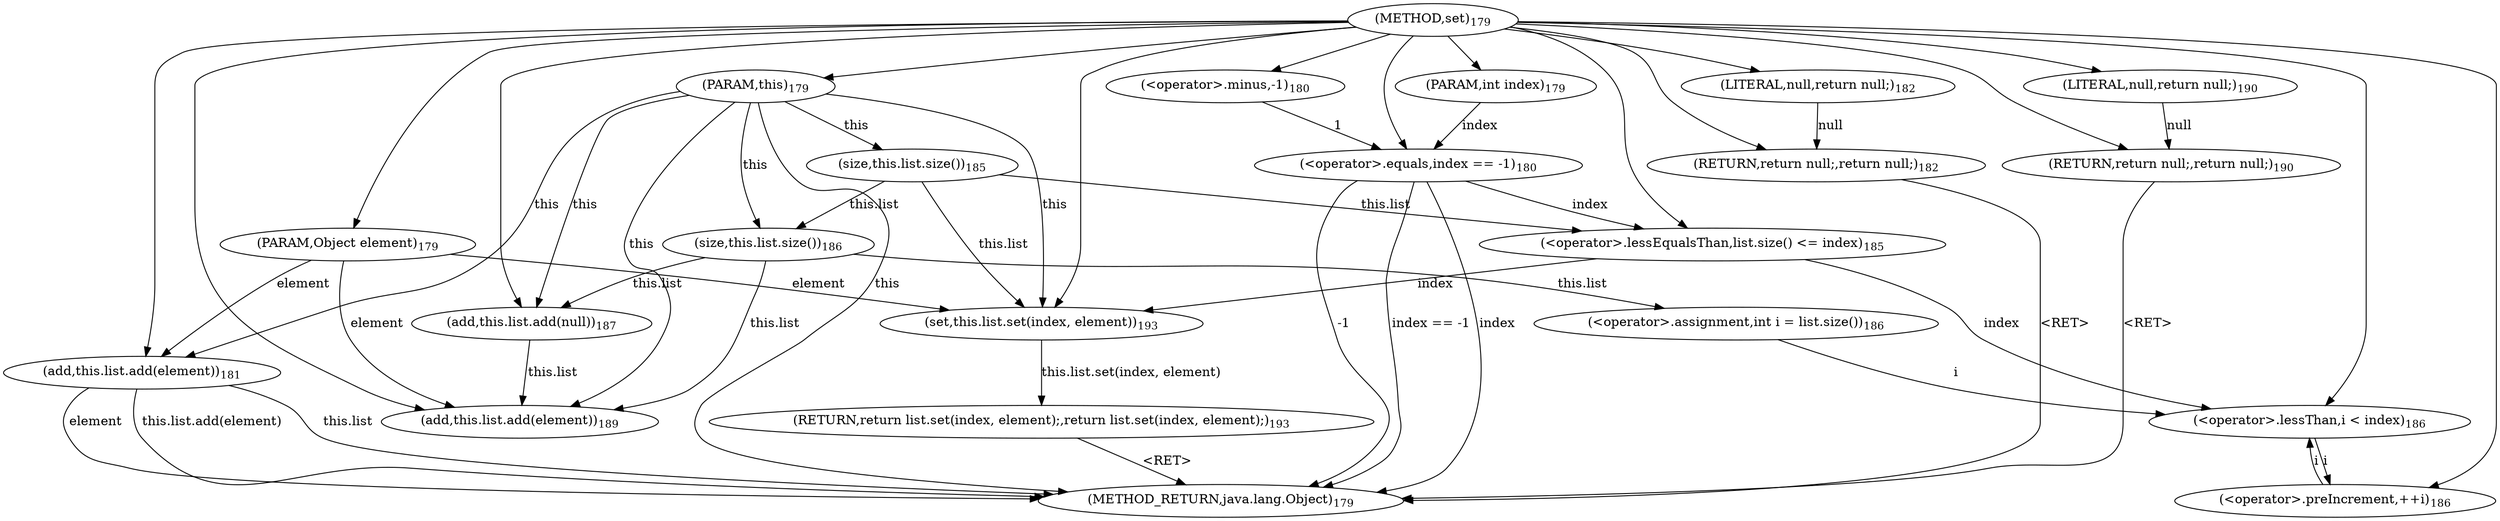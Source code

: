 digraph "set" {  
"552" [label = <(METHOD,set)<SUB>179</SUB>> ]
"613" [label = <(METHOD_RETURN,java.lang.Object)<SUB>179</SUB>> ]
"553" [label = <(PARAM,this)<SUB>179</SUB>> ]
"554" [label = <(PARAM,int index)<SUB>179</SUB>> ]
"555" [label = <(PARAM,Object element)<SUB>179</SUB>> ]
"604" [label = <(RETURN,return list.set(index, element);,return list.set(index, element);)<SUB>193</SUB>> ]
"558" [label = <(&lt;operator&gt;.equals,index == -1)<SUB>180</SUB>> ]
"571" [label = <(&lt;operator&gt;.lessEqualsThan,list.size() &lt;= index)<SUB>185</SUB>> ]
"605" [label = <(set,this.list.set(index, element))<SUB>193</SUB>> ]
"558" [label = <(&lt;operator&gt;.equals,index == -1)<SUB>180</SUB>> ]
"558" [label = <(&lt;operator&gt;.equals,index == -1)<SUB>180</SUB>> ]
"563" [label = <(add,this.list.add(element))<SUB>181</SUB>> ]
"568" [label = <(RETURN,return null;,return null;)<SUB>182</SUB>> ]
"571" [label = <(&lt;operator&gt;.lessEqualsThan,list.size() &lt;= index)<SUB>185</SUB>> ]
"571" [label = <(&lt;operator&gt;.lessEqualsThan,list.size() &lt;= index)<SUB>185</SUB>> ]
"597" [label = <(add,this.list.add(element))<SUB>189</SUB>> ]
"602" [label = <(RETURN,return null;,return null;)<SUB>190</SUB>> ]
"605" [label = <(set,this.list.set(index, element))<SUB>193</SUB>> ]
"605" [label = <(set,this.list.set(index, element))<SUB>193</SUB>> ]
"605" [label = <(set,this.list.set(index, element))<SUB>193</SUB>> ]
"560" [label = <(&lt;operator&gt;.minus,-1)<SUB>180</SUB>> ]
"563" [label = <(add,this.list.add(element))<SUB>181</SUB>> ]
"563" [label = <(add,this.list.add(element))<SUB>181</SUB>> ]
"569" [label = <(LITERAL,null,return null;)<SUB>182</SUB>> ]
"572" [label = <(size,this.list.size())<SUB>185</SUB>> ]
"580" [label = <(&lt;operator&gt;.assignment,int i = list.size())<SUB>186</SUB>> ]
"586" [label = <(&lt;operator&gt;.lessThan,i &lt; index)<SUB>186</SUB>> ]
"589" [label = <(&lt;operator&gt;.preIncrement,++i)<SUB>186</SUB>> ]
"597" [label = <(add,this.list.add(element))<SUB>189</SUB>> ]
"597" [label = <(add,this.list.add(element))<SUB>189</SUB>> ]
"603" [label = <(LITERAL,null,return null;)<SUB>190</SUB>> ]
"580" [label = <(&lt;operator&gt;.assignment,int i = list.size())<SUB>186</SUB>> ]
"580" [label = <(&lt;operator&gt;.assignment,int i = list.size())<SUB>186</SUB>> ]
"586" [label = <(&lt;operator&gt;.lessThan,i &lt; index)<SUB>186</SUB>> ]
"586" [label = <(&lt;operator&gt;.lessThan,i &lt; index)<SUB>186</SUB>> ]
"589" [label = <(&lt;operator&gt;.preIncrement,++i)<SUB>186</SUB>> ]
"592" [label = <(add,this.list.add(null))<SUB>187</SUB>> ]
"582" [label = <(size,this.list.size())<SUB>186</SUB>> ]
"592" [label = <(add,this.list.add(null))<SUB>187</SUB>> ]
"592" [label = <(add,this.list.add(null))<SUB>187</SUB>> ]
  "604" -> "613"  [ label = "&lt;RET&gt;"] 
  "568" -> "613"  [ label = "&lt;RET&gt;"] 
  "602" -> "613"  [ label = "&lt;RET&gt;"] 
  "553" -> "613"  [ label = "this"] 
  "558" -> "613"  [ label = "index"] 
  "558" -> "613"  [ label = "-1"] 
  "558" -> "613"  [ label = "index == -1"] 
  "563" -> "613"  [ label = "this.list"] 
  "563" -> "613"  [ label = "element"] 
  "563" -> "613"  [ label = "this.list.add(element)"] 
  "552" -> "553" 
  "552" -> "554" 
  "552" -> "555" 
  "605" -> "604"  [ label = "this.list.set(index, element)"] 
  "554" -> "558"  [ label = "index"] 
  "552" -> "558" 
  "560" -> "558"  [ label = "1"] 
  "569" -> "568"  [ label = "null"] 
  "552" -> "568" 
  "572" -> "571"  [ label = "this.list"] 
  "558" -> "571"  [ label = "index"] 
  "552" -> "571" 
  "603" -> "602"  [ label = "null"] 
  "552" -> "602" 
  "553" -> "605"  [ label = "this"] 
  "572" -> "605"  [ label = "this.list"] 
  "571" -> "605"  [ label = "index"] 
  "552" -> "605" 
  "555" -> "605"  [ label = "element"] 
  "552" -> "560" 
  "553" -> "563"  [ label = "this"] 
  "555" -> "563"  [ label = "element"] 
  "552" -> "563" 
  "552" -> "569" 
  "553" -> "572"  [ label = "this"] 
  "582" -> "580"  [ label = "this.list"] 
  "553" -> "597"  [ label = "this"] 
  "582" -> "597"  [ label = "this.list"] 
  "592" -> "597"  [ label = "this.list"] 
  "555" -> "597"  [ label = "element"] 
  "552" -> "597" 
  "552" -> "603" 
  "580" -> "586"  [ label = "i"] 
  "589" -> "586"  [ label = "i"] 
  "552" -> "586" 
  "571" -> "586"  [ label = "index"] 
  "586" -> "589"  [ label = "i"] 
  "552" -> "589" 
  "553" -> "582"  [ label = "this"] 
  "572" -> "582"  [ label = "this.list"] 
  "553" -> "592"  [ label = "this"] 
  "582" -> "592"  [ label = "this.list"] 
  "552" -> "592" 
}
